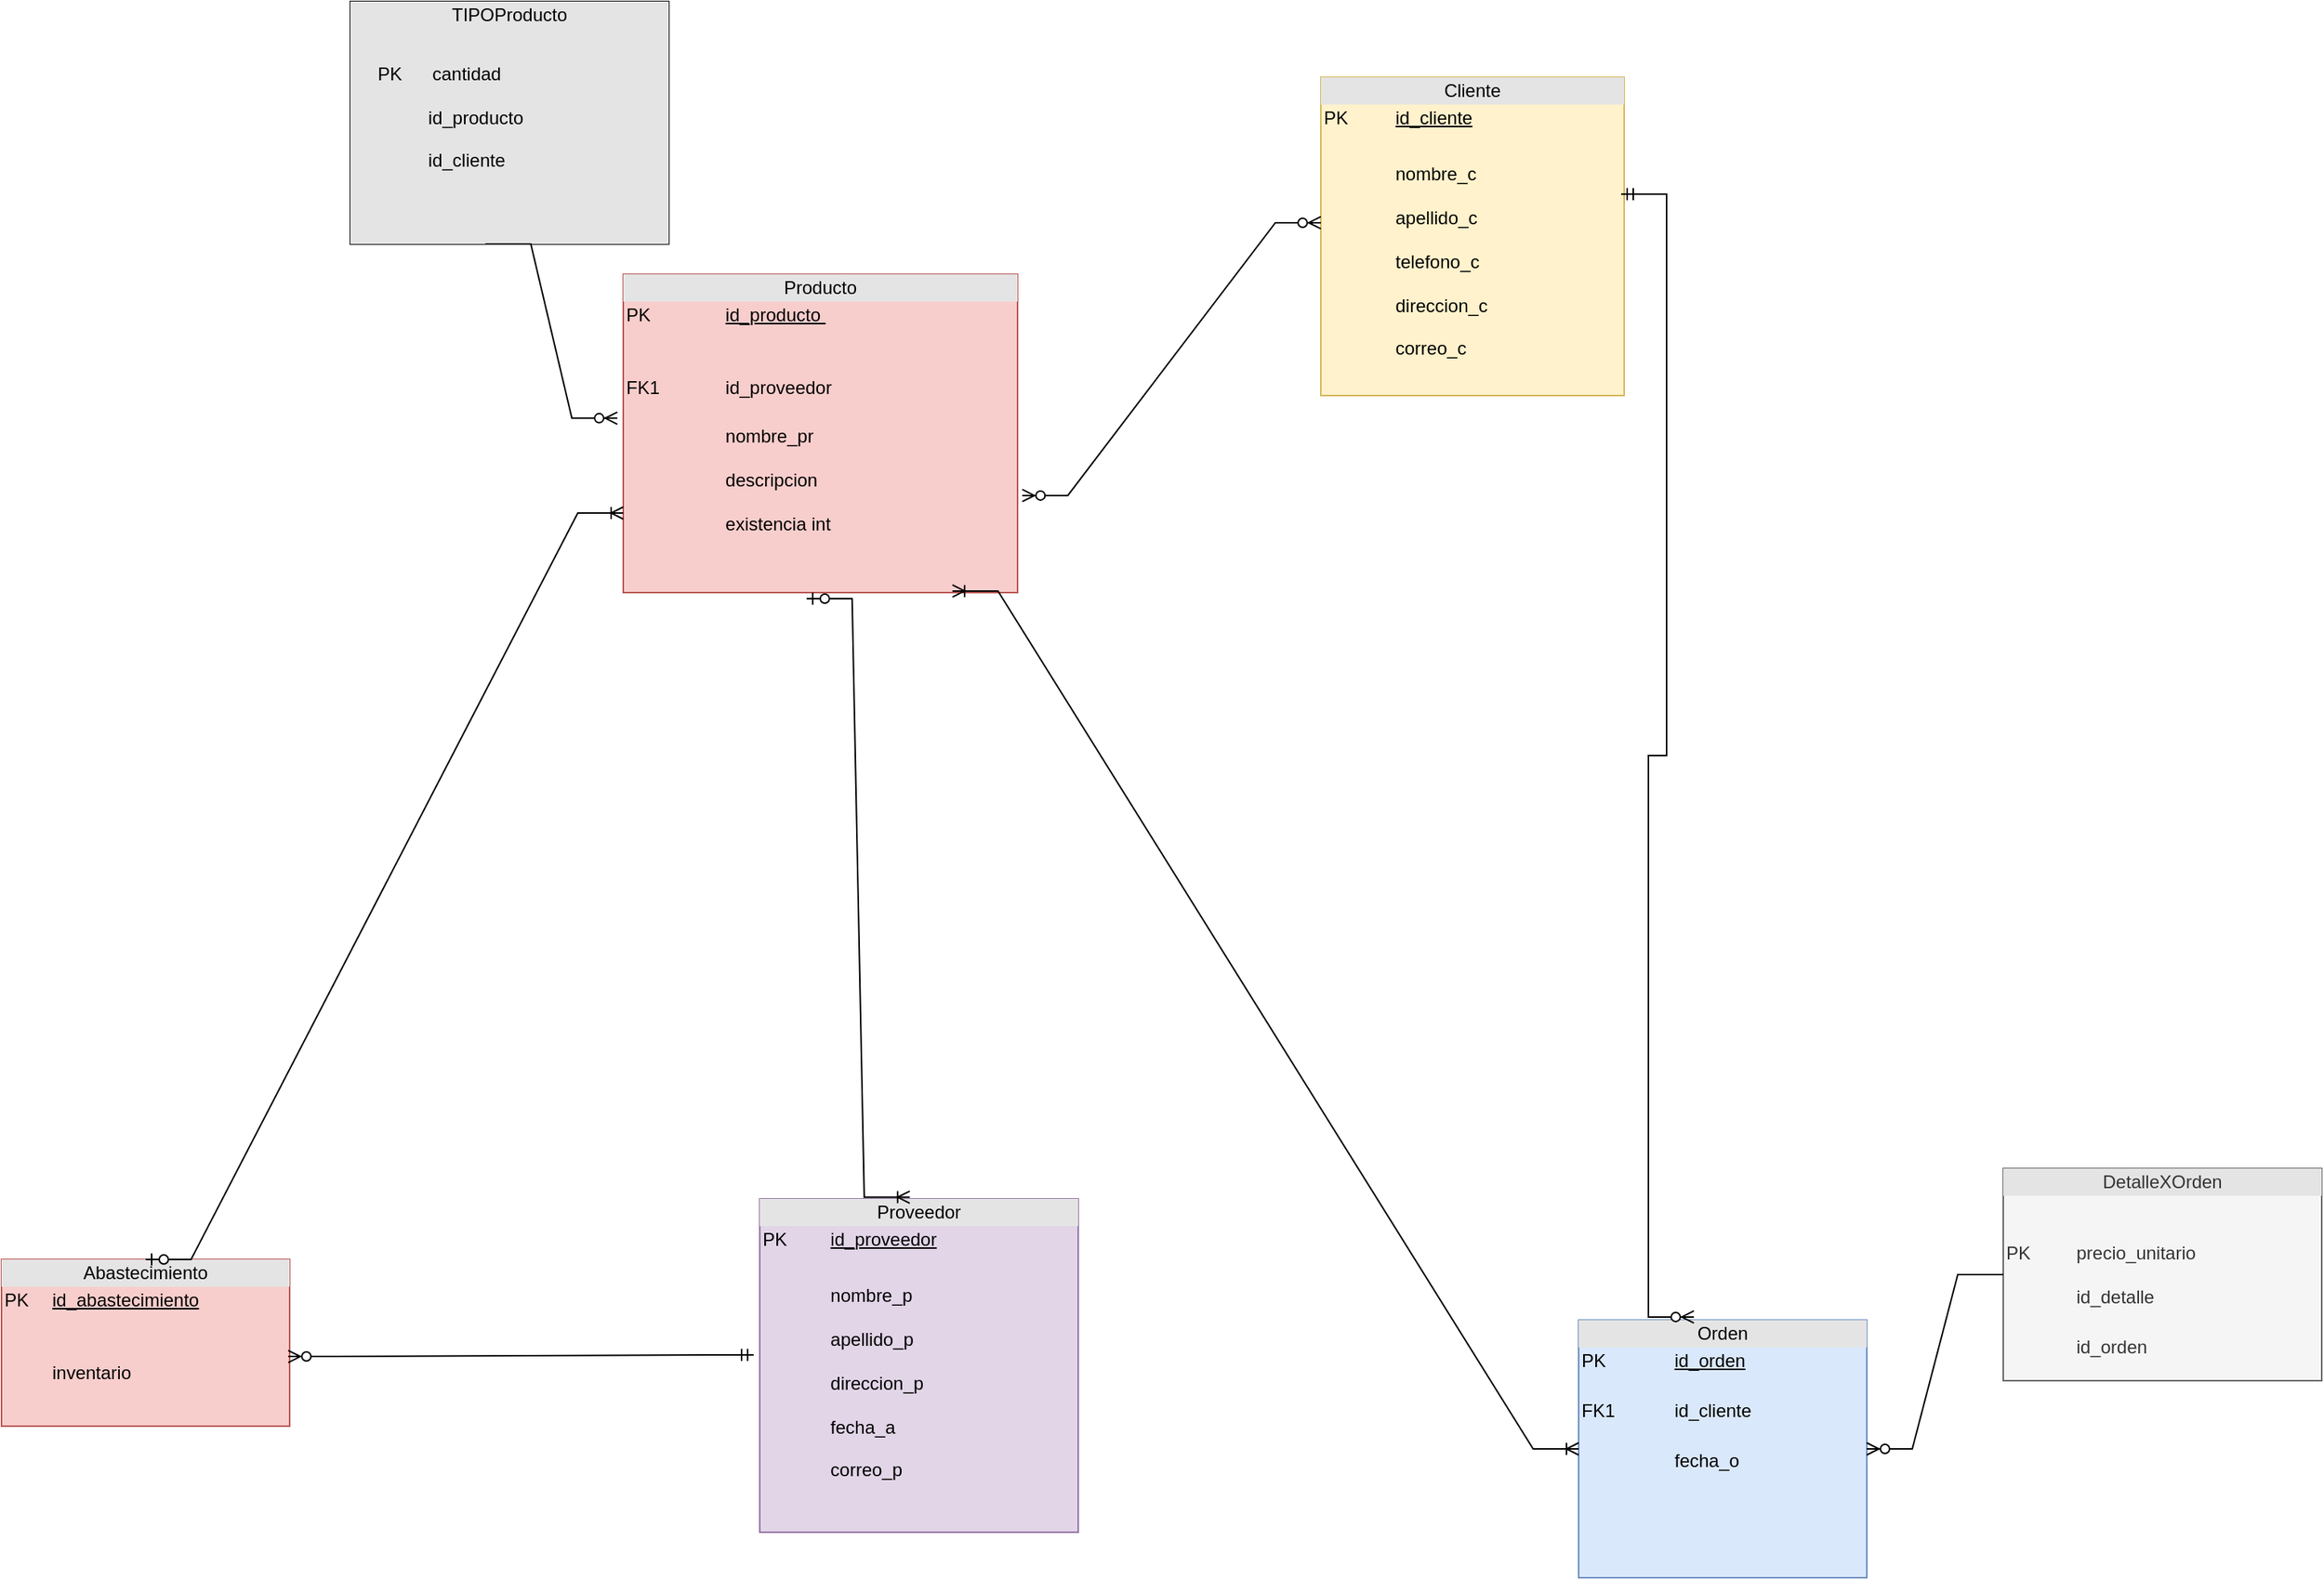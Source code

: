 <mxfile version="24.0.7" type="github">
  <diagram name="Página-1" id="RFdT9wVy2gBjvr8lcH20">
    <mxGraphModel dx="1974" dy="1837" grid="1" gridSize="10" guides="1" tooltips="1" connect="1" arrows="1" fold="1" page="1" pageScale="1" pageWidth="827" pageHeight="1169" math="0" shadow="0">
      <root>
        <mxCell id="0" />
        <mxCell id="1" parent="0" />
        <mxCell id="420LvuHxIXvrku6RaJMa-27" value="&lt;div style=&quot;text-align: center; box-sizing: border-box; width: 100%; background: rgb(228, 228, 228); padding: 2px;&quot;&gt;Producto&lt;/div&gt;&lt;table style=&quot;width:100%;font-size:1em;&quot; cellpadding=&quot;2&quot; cellspacing=&quot;0&quot;&gt;&lt;tbody&gt;&lt;tr&gt;&lt;td&gt;PK&lt;/td&gt;&lt;td&gt;&lt;u&gt;id_producto&amp;nbsp;&lt;/u&gt;&lt;/td&gt;&lt;/tr&gt;&lt;tr&gt;&lt;td&gt;&lt;br&gt;FK1&lt;/td&gt;&lt;td&gt;&lt;br&gt;&lt;br&gt;id_proveedor&amp;nbsp;&lt;br&gt;&lt;br&gt;&lt;/td&gt;&lt;/tr&gt;&lt;tr&gt;&lt;td&gt;&lt;/td&gt;&lt;td&gt;nombre_pr&lt;br&gt;&lt;br&gt;descripcion&amp;nbsp;&lt;br&gt;&lt;br&gt;existencia int&lt;br&gt;&lt;br&gt;&lt;br&gt;&lt;br&gt;&lt;br&gt;&lt;br&gt;&lt;br&gt;&lt;br&gt;&lt;/td&gt;&lt;/tr&gt;&lt;/tbody&gt;&lt;/table&gt;" style="verticalAlign=top;align=left;overflow=fill;html=1;whiteSpace=wrap;fillColor=#f8cecc;strokeColor=#b85450;" parent="1" vertex="1">
          <mxGeometry x="360" y="-50" width="260" height="210" as="geometry" />
        </mxCell>
        <mxCell id="420LvuHxIXvrku6RaJMa-28" value="&lt;div style=&quot;text-align: center; box-sizing: border-box; width: 100%; background: rgb(228, 228, 228); padding: 2px;&quot;&gt;Cliente&lt;/div&gt;&lt;table style=&quot;width:100%;font-size:1em;&quot; cellpadding=&quot;2&quot; cellspacing=&quot;0&quot;&gt;&lt;tbody&gt;&lt;tr&gt;&lt;td&gt;PK&lt;/td&gt;&lt;td&gt;&lt;u&gt;id_cliente&lt;/u&gt;&lt;/td&gt;&lt;/tr&gt;&lt;tr&gt;&lt;td&gt;&lt;br&gt;&lt;/td&gt;&lt;td&gt;&lt;br&gt;&lt;/td&gt;&lt;/tr&gt;&lt;tr&gt;&lt;td&gt;&lt;/td&gt;&lt;td&gt;nombre_c&lt;br&gt;&lt;br&gt;apellido_c&lt;br&gt;&lt;br&gt;telefono_c&lt;br&gt;&lt;br&gt;direccion_c&lt;br&gt;&lt;br&gt;correo_c&lt;br&gt;&lt;br&gt;&lt;/td&gt;&lt;/tr&gt;&lt;/tbody&gt;&lt;/table&gt;" style="verticalAlign=top;align=left;overflow=fill;html=1;whiteSpace=wrap;fillColor=#fff2cc;strokeColor=#d6b656;" parent="1" vertex="1">
          <mxGeometry x="820" y="-180" width="200" height="210" as="geometry" />
        </mxCell>
        <mxCell id="420LvuHxIXvrku6RaJMa-29" value="&lt;div style=&quot;text-align: center; box-sizing: border-box; width: 100%; background: rgb(228, 228, 228); padding: 2px;&quot;&gt;Proveedor&lt;/div&gt;&lt;table style=&quot;width:100%;font-size:1em;&quot; cellpadding=&quot;2&quot; cellspacing=&quot;0&quot;&gt;&lt;tbody&gt;&lt;tr&gt;&lt;td&gt;PK&lt;/td&gt;&lt;td&gt;&lt;u&gt;id_proveedor&lt;/u&gt;&lt;/td&gt;&lt;/tr&gt;&lt;tr&gt;&lt;td&gt;&lt;br&gt;&lt;/td&gt;&lt;td&gt;&lt;br&gt;&lt;/td&gt;&lt;/tr&gt;&lt;tr&gt;&lt;td&gt;&lt;/td&gt;&lt;td&gt;nombre_p&lt;br&gt;&lt;br&gt;apellido_p&lt;br&gt;&lt;br&gt;direccion_p&lt;br&gt;&lt;br&gt;fecha_a&lt;br&gt;&lt;br&gt;correo_p&lt;br&gt;&lt;br&gt;&lt;/td&gt;&lt;/tr&gt;&lt;/tbody&gt;&lt;/table&gt;" style="verticalAlign=top;align=left;overflow=fill;html=1;whiteSpace=wrap;fillColor=#e1d5e7;strokeColor=#9673a6;" parent="1" vertex="1">
          <mxGeometry x="450" y="560" width="210" height="220" as="geometry" />
        </mxCell>
        <mxCell id="420LvuHxIXvrku6RaJMa-30" value="&lt;div style=&quot;text-align: center; box-sizing: border-box; width: 100%; background: rgb(228, 228, 228); padding: 2px;&quot;&gt;Orden&lt;/div&gt;&lt;table style=&quot;width:100%;font-size:1em;&quot; cellpadding=&quot;2&quot; cellspacing=&quot;0&quot;&gt;&lt;tbody&gt;&lt;tr&gt;&lt;td&gt;PK&lt;/td&gt;&lt;td&gt;&lt;u&gt;id_orden&lt;br&gt;&lt;/u&gt;&lt;/td&gt;&lt;/tr&gt;&lt;tr&gt;&lt;td&gt;&lt;br&gt;FK1&lt;/td&gt;&lt;td&gt;&lt;br&gt;id_cliente&lt;br&gt;&lt;/td&gt;&lt;/tr&gt;&lt;tr&gt;&lt;td&gt;&lt;/td&gt;&lt;td&gt;&lt;br&gt;fecha_o&lt;br&gt;&lt;br&gt;&lt;/td&gt;&lt;/tr&gt;&lt;/tbody&gt;&lt;/table&gt;" style="verticalAlign=top;align=left;overflow=fill;html=1;whiteSpace=wrap;fillColor=#dae8fc;strokeColor=#6c8ebf;" parent="1" vertex="1">
          <mxGeometry x="990" y="640" width="190" height="170" as="geometry" />
        </mxCell>
        <mxCell id="420LvuHxIXvrku6RaJMa-32" value="&lt;div style=&quot;text-align: center; box-sizing: border-box; width: 100%; background: rgb(228, 228, 228); padding: 2px;&quot;&gt;DetalleXOrden&lt;/div&gt;&lt;table style=&quot;width:100%;font-size:1em;&quot; cellpadding=&quot;2&quot; cellspacing=&quot;0&quot;&gt;&lt;tbody&gt;&lt;tr&gt;&lt;td&gt;PK&amp;nbsp;&lt;/td&gt;&lt;td&gt;&lt;br&gt;&lt;br&gt;precio_unitario&lt;br&gt;&lt;br&gt;id_detalle&lt;br&gt;&lt;/td&gt;&lt;/tr&gt;&lt;tr&gt;&lt;td&gt;&lt;br&gt;&amp;nbsp; &amp;nbsp;&lt;br&gt;&lt;br&gt;&lt;/td&gt;&lt;td&gt;id_orden&lt;br&gt;&lt;/td&gt;&lt;/tr&gt;&lt;tr&gt;&lt;td&gt;&lt;br&gt;&lt;br&gt;&lt;/td&gt;&lt;td&gt;&lt;br&gt;&lt;br&gt;&lt;br&gt;&lt;br&gt;&lt;br&gt;&lt;br&gt;&lt;br&gt;&lt;br&gt;&lt;br&gt;&lt;br&gt;&lt;/td&gt;&lt;/tr&gt;&lt;/tbody&gt;&lt;/table&gt;" style="verticalAlign=top;align=left;overflow=fill;html=1;whiteSpace=wrap;fillColor=#f5f5f5;strokeColor=#666666;fontColor=#333333;" parent="1" vertex="1">
          <mxGeometry x="1270" y="540" width="210" height="140" as="geometry" />
        </mxCell>
        <mxCell id="qy76Byu2UNV050gwGJAB-1" value="&lt;div style=&quot;text-align: center; box-sizing: border-box; width: 100%; background: rgb(228, 228, 228); padding: 2px;&quot;&gt;Abastecimiento&lt;/div&gt;&lt;table style=&quot;width:100%;font-size:1em;&quot; cellpadding=&quot;2&quot; cellspacing=&quot;0&quot;&gt;&lt;tbody&gt;&lt;tr&gt;&lt;td&gt;PK&lt;/td&gt;&lt;td&gt;&lt;u&gt;id_abastecimiento&lt;/u&gt;&lt;/td&gt;&lt;/tr&gt;&lt;tr&gt;&lt;td&gt;&lt;br&gt;&lt;/td&gt;&lt;td&gt;&lt;br&gt;&lt;br&gt;inventario&lt;br&gt;&lt;br&gt;&lt;br&gt;&lt;br&gt;&lt;/td&gt;&lt;/tr&gt;&lt;tr&gt;&lt;td&gt;&lt;/td&gt;&lt;td&gt;&lt;br&gt;&lt;br&gt;&lt;br&gt;&lt;br&gt;&lt;br&gt;&lt;br&gt;&lt;br&gt;&lt;br&gt;&lt;/td&gt;&lt;/tr&gt;&lt;/tbody&gt;&lt;/table&gt;" style="verticalAlign=top;align=left;overflow=fill;html=1;whiteSpace=wrap;fillColor=#f8cecc;strokeColor=#b85450;" vertex="1" parent="1">
          <mxGeometry x="-50" y="600" width="190" height="110" as="geometry" />
        </mxCell>
        <mxCell id="qy76Byu2UNV050gwGJAB-2" value="&lt;div style=&quot;text-align: center; box-sizing: border-box; width: 100%; background: rgb(228, 228, 228); padding: 2px;&quot;&gt;TIPOProducto&lt;/div&gt;&lt;div style=&quot;text-align: center; box-sizing: border-box; width: 100%; background: rgb(228, 228, 228); padding: 2px;&quot;&gt;&lt;br&gt;&lt;/div&gt;&lt;div style=&quot;text-align: center; box-sizing: border-box; width: 100%; background: rgb(228, 228, 228); padding: 2px;&quot;&gt;&lt;table style=&quot;background-color: initial; font-size: 1em; text-align: left; width: 100%;&quot; cellpadding=&quot;2&quot; cellspacing=&quot;0&quot;&gt;&lt;tbody&gt;&lt;tr&gt;&lt;td&gt;&lt;br&gt;&lt;/td&gt;&lt;td&gt;PK&amp;nbsp; &amp;nbsp; &amp;nbsp; cantidad&lt;br&gt;&lt;br&gt;&amp;nbsp; &amp;nbsp; &amp;nbsp; &amp;nbsp; &amp;nbsp; id_producto&lt;br&gt;&amp;nbsp;&lt;br&gt;&amp;nbsp; &amp;nbsp; &amp;nbsp; &amp;nbsp; &amp;nbsp; id_cliente&lt;br&gt;&lt;br&gt;&lt;br&gt;&lt;br&gt;&lt;/td&gt;&lt;/tr&gt;&lt;tr&gt;&lt;td&gt;&amp;nbsp;&lt;/td&gt;&lt;td&gt;&lt;br&gt;&lt;/td&gt;&lt;/tr&gt;&lt;tr&gt;&lt;td&gt;&lt;/td&gt;&lt;td&gt;&amp;nbsp; &amp;nbsp; &amp;nbsp;&amp;nbsp;&lt;br&gt;&lt;br&gt;&lt;br&gt;&lt;br&gt;&lt;br&gt;&lt;br&gt;&lt;br&gt;&lt;/td&gt;&lt;/tr&gt;&lt;/tbody&gt;&lt;/table&gt;&lt;/div&gt;" style="verticalAlign=top;align=left;overflow=fill;html=1;whiteSpace=wrap;" vertex="1" parent="1">
          <mxGeometry x="180" y="-230" width="210" height="160" as="geometry" />
        </mxCell>
        <mxCell id="qy76Byu2UNV050gwGJAB-3" value="" style="edgeStyle=entityRelationEdgeStyle;fontSize=12;html=1;endArrow=ERzeroToMany;endFill=1;rounded=0;exitX=0.424;exitY=1;exitDx=0;exitDy=0;entryX=-0.015;entryY=0.452;entryDx=0;entryDy=0;entryPerimeter=0;exitPerimeter=0;" edge="1" parent="1" source="qy76Byu2UNV050gwGJAB-2" target="420LvuHxIXvrku6RaJMa-27">
          <mxGeometry width="100" height="100" relative="1" as="geometry">
            <mxPoint x="250" y="-107.9" as="sourcePoint" />
            <mxPoint x="365.04" y="30.0" as="targetPoint" />
          </mxGeometry>
        </mxCell>
        <mxCell id="qy76Byu2UNV050gwGJAB-5" value="" style="edgeStyle=entityRelationEdgeStyle;fontSize=12;html=1;endArrow=ERzeroToMany;endFill=1;startArrow=ERzeroToMany;rounded=0;entryX=0;entryY=0.457;entryDx=0;entryDy=0;entryPerimeter=0;exitX=1.012;exitY=0.695;exitDx=0;exitDy=0;exitPerimeter=0;" edge="1" parent="1" source="420LvuHxIXvrku6RaJMa-27" target="420LvuHxIXvrku6RaJMa-28">
          <mxGeometry width="100" height="100" relative="1" as="geometry">
            <mxPoint x="620" y="80" as="sourcePoint" />
            <mxPoint x="720" y="-20" as="targetPoint" />
          </mxGeometry>
        </mxCell>
        <mxCell id="qy76Byu2UNV050gwGJAB-6" value="" style="edgeStyle=entityRelationEdgeStyle;fontSize=12;html=1;endArrow=ERoneToMany;startArrow=ERzeroToOne;rounded=0;entryX=0.471;entryY=-0.005;entryDx=0;entryDy=0;exitX=0.465;exitY=1.019;exitDx=0;exitDy=0;exitPerimeter=0;entryPerimeter=0;" edge="1" parent="1" source="420LvuHxIXvrku6RaJMa-27" target="420LvuHxIXvrku6RaJMa-29">
          <mxGeometry width="100" height="100" relative="1" as="geometry">
            <mxPoint x="650" y="620" as="sourcePoint" />
            <mxPoint x="460" y="280" as="targetPoint" />
          </mxGeometry>
        </mxCell>
        <mxCell id="qy76Byu2UNV050gwGJAB-7" value="" style="edgeStyle=entityRelationEdgeStyle;fontSize=12;html=1;endArrow=ERzeroToMany;startArrow=ERmandOne;rounded=0;exitX=0.99;exitY=0.367;exitDx=0;exitDy=0;exitPerimeter=0;entryX=0.4;entryY=-0.012;entryDx=0;entryDy=0;entryPerimeter=0;" edge="1" parent="1" source="420LvuHxIXvrku6RaJMa-28" target="420LvuHxIXvrku6RaJMa-30">
          <mxGeometry width="100" height="100" relative="1" as="geometry">
            <mxPoint x="720" y="170" as="sourcePoint" />
            <mxPoint x="460" y="410" as="targetPoint" />
            <Array as="points">
              <mxPoint x="830" y="310" />
            </Array>
          </mxGeometry>
        </mxCell>
        <mxCell id="qy76Byu2UNV050gwGJAB-8" value="" style="edgeStyle=entityRelationEdgeStyle;fontSize=12;html=1;endArrow=ERoneToMany;startArrow=ERzeroToOne;rounded=0;entryX=0;entryY=0.75;entryDx=0;entryDy=0;exitX=0.5;exitY=0;exitDx=0;exitDy=0;" edge="1" parent="1" source="qy76Byu2UNV050gwGJAB-1" target="420LvuHxIXvrku6RaJMa-27">
          <mxGeometry width="100" height="100" relative="1" as="geometry">
            <mxPoint x="155" y="430" as="sourcePoint" />
            <mxPoint x="238" y="240" as="targetPoint" />
          </mxGeometry>
        </mxCell>
        <mxCell id="qy76Byu2UNV050gwGJAB-9" value="" style="edgeStyle=entityRelationEdgeStyle;fontSize=12;html=1;endArrow=ERzeroToMany;startArrow=ERmandOne;rounded=0;exitX=-0.019;exitY=0.468;exitDx=0;exitDy=0;exitPerimeter=0;entryX=0.995;entryY=0.582;entryDx=0;entryDy=0;entryPerimeter=0;" edge="1" parent="1" source="420LvuHxIXvrku6RaJMa-29" target="qy76Byu2UNV050gwGJAB-1">
          <mxGeometry width="100" height="100" relative="1" as="geometry">
            <mxPoint x="417.06" y="650" as="sourcePoint" />
            <mxPoint x="240" y="659" as="targetPoint" />
            <Array as="points">
              <mxPoint x="180" y="709" />
              <mxPoint x="230" y="700" />
              <mxPoint x="190" y="690" />
            </Array>
          </mxGeometry>
        </mxCell>
        <mxCell id="qy76Byu2UNV050gwGJAB-10" value="" style="edgeStyle=entityRelationEdgeStyle;fontSize=12;html=1;endArrow=ERoneToMany;startArrow=ERoneToMany;rounded=0;exitX=0;exitY=0.5;exitDx=0;exitDy=0;entryX=0.835;entryY=0.995;entryDx=0;entryDy=0;entryPerimeter=0;" edge="1" parent="1" source="420LvuHxIXvrku6RaJMa-30" target="420LvuHxIXvrku6RaJMa-27">
          <mxGeometry width="100" height="100" relative="1" as="geometry">
            <mxPoint x="450" y="370" as="sourcePoint" />
            <mxPoint x="550" y="270" as="targetPoint" />
          </mxGeometry>
        </mxCell>
        <mxCell id="qy76Byu2UNV050gwGJAB-12" value="" style="edgeStyle=entityRelationEdgeStyle;fontSize=12;html=1;endArrow=ERzeroToMany;endFill=1;rounded=0;entryX=1;entryY=0.5;entryDx=0;entryDy=0;" edge="1" parent="1" source="420LvuHxIXvrku6RaJMa-32" target="420LvuHxIXvrku6RaJMa-30">
          <mxGeometry width="100" height="100" relative="1" as="geometry">
            <mxPoint x="1220" y="140" as="sourcePoint" />
            <mxPoint x="1307" y="255" as="targetPoint" />
          </mxGeometry>
        </mxCell>
      </root>
    </mxGraphModel>
  </diagram>
</mxfile>
